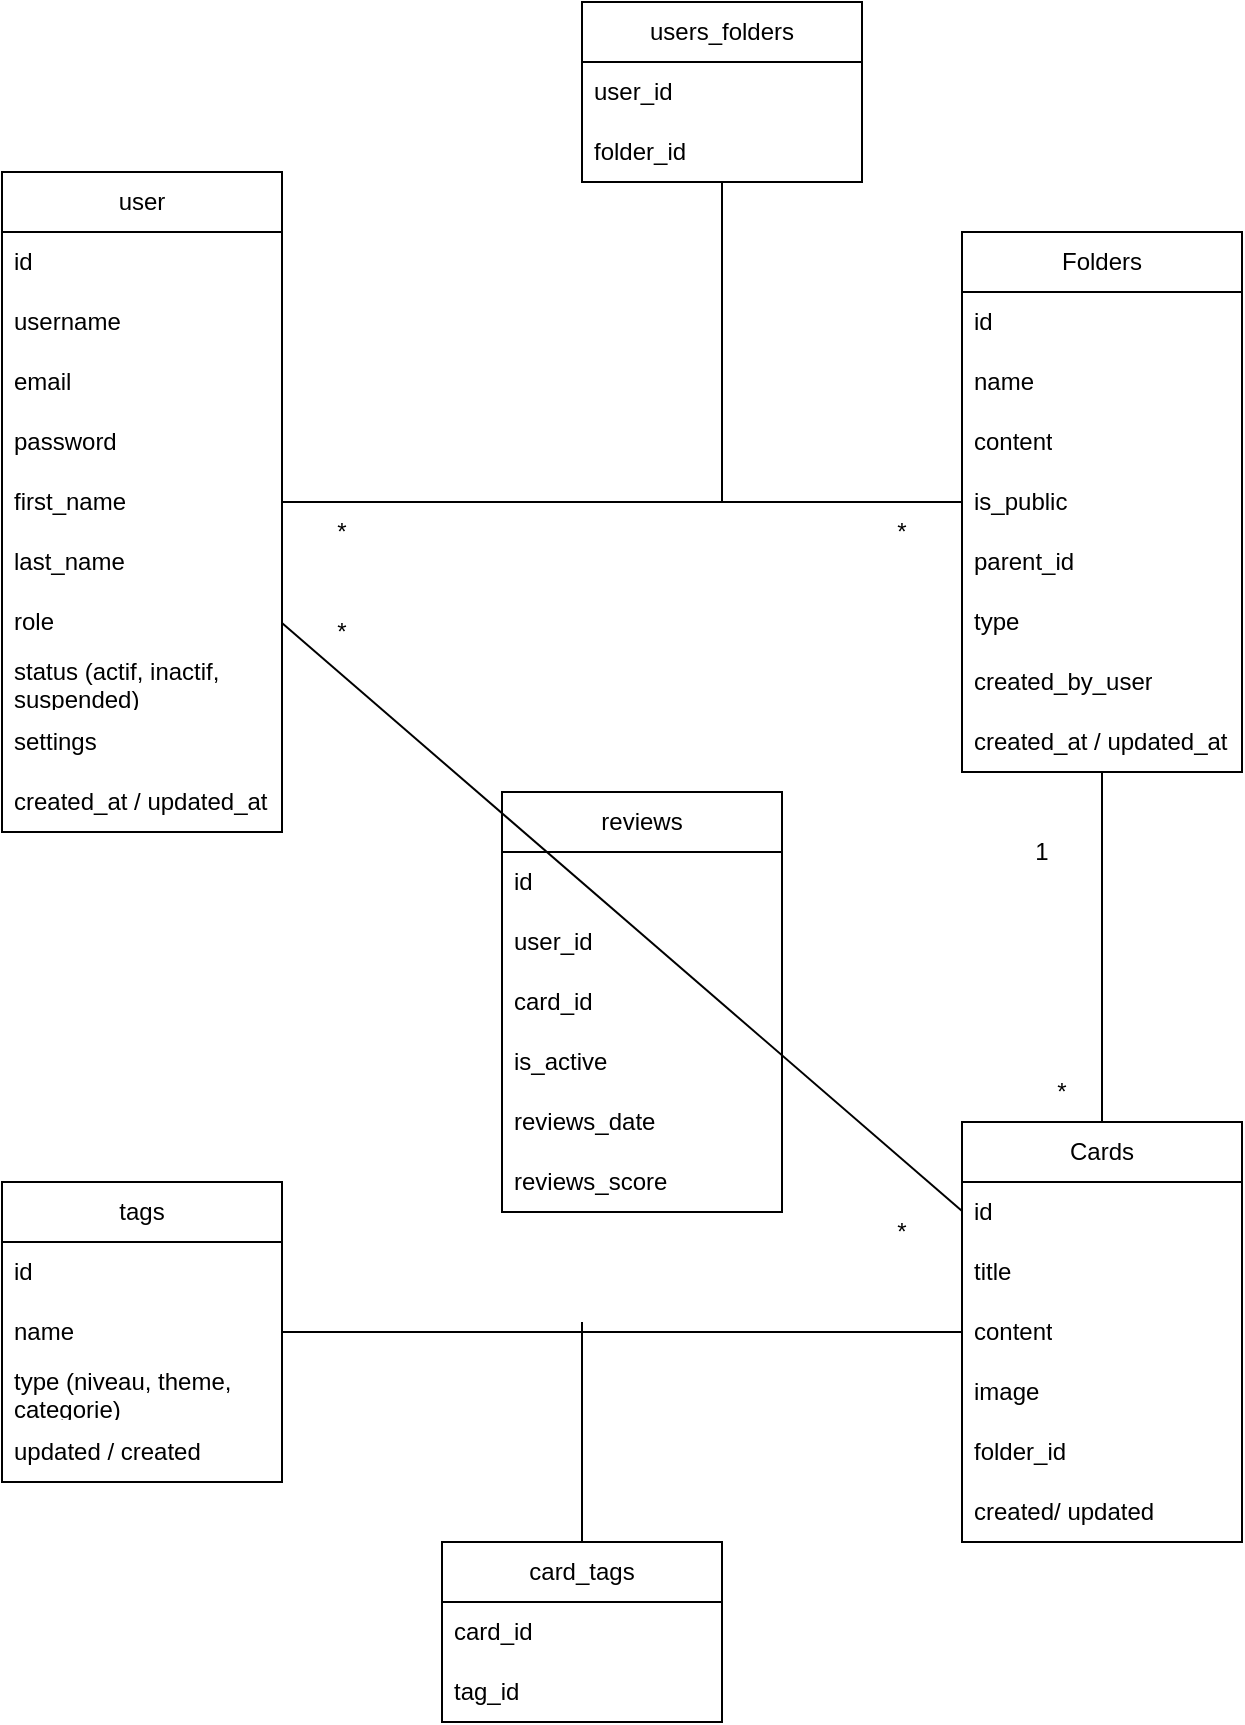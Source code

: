 <mxfile version="24.5.3" type="github">
  <diagram name="Page-1" id="O5cp-iWvGMD85_8pqfXW">
    <mxGraphModel dx="2049" dy="2154" grid="1" gridSize="10" guides="1" tooltips="1" connect="1" arrows="1" fold="1" page="1" pageScale="1" pageWidth="850" pageHeight="1100" math="0" shadow="0">
      <root>
        <mxCell id="0" />
        <mxCell id="1" parent="0" />
        <mxCell id="MQX2fgqR-gd69yyjQIBZ-1" value="Cards" style="swimlane;fontStyle=0;childLayout=stackLayout;horizontal=1;startSize=30;horizontalStack=0;resizeParent=1;resizeParentMax=0;resizeLast=0;collapsible=1;marginBottom=0;whiteSpace=wrap;html=1;" parent="1" vertex="1">
          <mxGeometry x="720" y="420" width="140" height="210" as="geometry" />
        </mxCell>
        <mxCell id="MQX2fgqR-gd69yyjQIBZ-2" value="id" style="text;strokeColor=none;fillColor=none;align=left;verticalAlign=middle;spacingLeft=4;spacingRight=4;overflow=hidden;points=[[0,0.5],[1,0.5]];portConstraint=eastwest;rotatable=0;whiteSpace=wrap;html=1;" parent="MQX2fgqR-gd69yyjQIBZ-1" vertex="1">
          <mxGeometry y="30" width="140" height="30" as="geometry" />
        </mxCell>
        <mxCell id="MQX2fgqR-gd69yyjQIBZ-3" value="title" style="text;strokeColor=none;fillColor=none;align=left;verticalAlign=middle;spacingLeft=4;spacingRight=4;overflow=hidden;points=[[0,0.5],[1,0.5]];portConstraint=eastwest;rotatable=0;whiteSpace=wrap;html=1;" parent="MQX2fgqR-gd69yyjQIBZ-1" vertex="1">
          <mxGeometry y="60" width="140" height="30" as="geometry" />
        </mxCell>
        <mxCell id="MQX2fgqR-gd69yyjQIBZ-9" value="content" style="text;strokeColor=none;fillColor=none;align=left;verticalAlign=middle;spacingLeft=4;spacingRight=4;overflow=hidden;points=[[0,0.5],[1,0.5]];portConstraint=eastwest;rotatable=0;whiteSpace=wrap;html=1;" parent="MQX2fgqR-gd69yyjQIBZ-1" vertex="1">
          <mxGeometry y="90" width="140" height="30" as="geometry" />
        </mxCell>
        <mxCell id="MQX2fgqR-gd69yyjQIBZ-4" value="image" style="text;strokeColor=none;fillColor=none;align=left;verticalAlign=middle;spacingLeft=4;spacingRight=4;overflow=hidden;points=[[0,0.5],[1,0.5]];portConstraint=eastwest;rotatable=0;whiteSpace=wrap;html=1;" parent="MQX2fgqR-gd69yyjQIBZ-1" vertex="1">
          <mxGeometry y="120" width="140" height="30" as="geometry" />
        </mxCell>
        <mxCell id="vNxwJtx3IvfSbrrLiOxY-9" value="folder_id" style="text;strokeColor=none;fillColor=none;align=left;verticalAlign=middle;spacingLeft=4;spacingRight=4;overflow=hidden;points=[[0,0.5],[1,0.5]];portConstraint=eastwest;rotatable=0;whiteSpace=wrap;html=1;" parent="MQX2fgqR-gd69yyjQIBZ-1" vertex="1">
          <mxGeometry y="150" width="140" height="30" as="geometry" />
        </mxCell>
        <mxCell id="vNxwJtx3IvfSbrrLiOxY-1" value="created/ updated" style="text;strokeColor=none;fillColor=none;align=left;verticalAlign=middle;spacingLeft=4;spacingRight=4;overflow=hidden;points=[[0,0.5],[1,0.5]];portConstraint=eastwest;rotatable=0;whiteSpace=wrap;html=1;" parent="MQX2fgqR-gd69yyjQIBZ-1" vertex="1">
          <mxGeometry y="180" width="140" height="30" as="geometry" />
        </mxCell>
        <mxCell id="MQX2fgqR-gd69yyjQIBZ-5" value="Folders" style="swimlane;fontStyle=0;childLayout=stackLayout;horizontal=1;startSize=30;horizontalStack=0;resizeParent=1;resizeParentMax=0;resizeLast=0;collapsible=1;marginBottom=0;whiteSpace=wrap;html=1;" parent="1" vertex="1">
          <mxGeometry x="720" y="-25" width="140" height="270" as="geometry" />
        </mxCell>
        <mxCell id="MQX2fgqR-gd69yyjQIBZ-6" value="id" style="text;strokeColor=none;fillColor=none;align=left;verticalAlign=middle;spacingLeft=4;spacingRight=4;overflow=hidden;points=[[0,0.5],[1,0.5]];portConstraint=eastwest;rotatable=0;whiteSpace=wrap;html=1;" parent="MQX2fgqR-gd69yyjQIBZ-5" vertex="1">
          <mxGeometry y="30" width="140" height="30" as="geometry" />
        </mxCell>
        <mxCell id="1uJLdiyHnS61rjW3pK6A-13" value="name" style="text;strokeColor=none;fillColor=none;align=left;verticalAlign=middle;spacingLeft=4;spacingRight=4;overflow=hidden;points=[[0,0.5],[1,0.5]];portConstraint=eastwest;rotatable=0;whiteSpace=wrap;html=1;" parent="MQX2fgqR-gd69yyjQIBZ-5" vertex="1">
          <mxGeometry y="60" width="140" height="30" as="geometry" />
        </mxCell>
        <mxCell id="MQX2fgqR-gd69yyjQIBZ-7" value="content" style="text;strokeColor=none;fillColor=none;align=left;verticalAlign=middle;spacingLeft=4;spacingRight=4;overflow=hidden;points=[[0,0.5],[1,0.5]];portConstraint=eastwest;rotatable=0;whiteSpace=wrap;html=1;" parent="MQX2fgqR-gd69yyjQIBZ-5" vertex="1">
          <mxGeometry y="90" width="140" height="30" as="geometry" />
        </mxCell>
        <mxCell id="1uJLdiyHnS61rjW3pK6A-52" value="is_public" style="text;strokeColor=none;fillColor=none;align=left;verticalAlign=middle;spacingLeft=4;spacingRight=4;overflow=hidden;points=[[0,0.5],[1,0.5]];portConstraint=eastwest;rotatable=0;whiteSpace=wrap;html=1;" parent="MQX2fgqR-gd69yyjQIBZ-5" vertex="1">
          <mxGeometry y="120" width="140" height="30" as="geometry" />
        </mxCell>
        <mxCell id="1uJLdiyHnS61rjW3pK6A-49" value="parent_id" style="text;strokeColor=none;fillColor=none;align=left;verticalAlign=middle;spacingLeft=4;spacingRight=4;overflow=hidden;points=[[0,0.5],[1,0.5]];portConstraint=eastwest;rotatable=0;whiteSpace=wrap;html=1;" parent="MQX2fgqR-gd69yyjQIBZ-5" vertex="1">
          <mxGeometry y="150" width="140" height="30" as="geometry" />
        </mxCell>
        <mxCell id="1uJLdiyHnS61rjW3pK6A-46" value="type" style="text;strokeColor=none;fillColor=none;align=left;verticalAlign=middle;spacingLeft=4;spacingRight=4;overflow=hidden;points=[[0,0.5],[1,0.5]];portConstraint=eastwest;rotatable=0;whiteSpace=wrap;html=1;" parent="MQX2fgqR-gd69yyjQIBZ-5" vertex="1">
          <mxGeometry y="180" width="140" height="30" as="geometry" />
        </mxCell>
        <mxCell id="1uJLdiyHnS61rjW3pK6A-11" value="created_by_user" style="text;strokeColor=none;fillColor=none;align=left;verticalAlign=middle;spacingLeft=4;spacingRight=4;overflow=hidden;points=[[0,0.5],[1,0.5]];portConstraint=eastwest;rotatable=0;whiteSpace=wrap;html=1;" parent="MQX2fgqR-gd69yyjQIBZ-5" vertex="1">
          <mxGeometry y="210" width="140" height="30" as="geometry" />
        </mxCell>
        <mxCell id="1uJLdiyHnS61rjW3pK6A-17" value="created_at / updated_at" style="text;strokeColor=none;fillColor=none;align=left;verticalAlign=middle;spacingLeft=4;spacingRight=4;overflow=hidden;points=[[0,0.5],[1,0.5]];portConstraint=eastwest;rotatable=0;whiteSpace=wrap;html=1;" parent="MQX2fgqR-gd69yyjQIBZ-5" vertex="1">
          <mxGeometry y="240" width="140" height="30" as="geometry" />
        </mxCell>
        <mxCell id="MQX2fgqR-gd69yyjQIBZ-11" value="" style="endArrow=none;html=1;rounded=0;" parent="1" source="MQX2fgqR-gd69yyjQIBZ-1" target="MQX2fgqR-gd69yyjQIBZ-5" edge="1">
          <mxGeometry width="50" height="50" relative="1" as="geometry">
            <mxPoint x="670" y="320" as="sourcePoint" />
            <mxPoint x="720" y="270" as="targetPoint" />
          </mxGeometry>
        </mxCell>
        <mxCell id="MQX2fgqR-gd69yyjQIBZ-15" value="user" style="swimlane;fontStyle=0;childLayout=stackLayout;horizontal=1;startSize=30;horizontalStack=0;resizeParent=1;resizeParentMax=0;resizeLast=0;collapsible=1;marginBottom=0;whiteSpace=wrap;html=1;" parent="1" vertex="1">
          <mxGeometry x="240" y="-55" width="140" height="330" as="geometry" />
        </mxCell>
        <mxCell id="1uJLdiyHnS61rjW3pK6A-9" value="id" style="text;strokeColor=none;fillColor=none;align=left;verticalAlign=middle;spacingLeft=4;spacingRight=4;overflow=hidden;points=[[0,0.5],[1,0.5]];portConstraint=eastwest;rotatable=0;whiteSpace=wrap;html=1;" parent="MQX2fgqR-gd69yyjQIBZ-15" vertex="1">
          <mxGeometry y="30" width="140" height="30" as="geometry" />
        </mxCell>
        <mxCell id="MQX2fgqR-gd69yyjQIBZ-18" value="username" style="text;strokeColor=none;fillColor=none;align=left;verticalAlign=middle;spacingLeft=4;spacingRight=4;overflow=hidden;points=[[0,0.5],[1,0.5]];portConstraint=eastwest;rotatable=0;whiteSpace=wrap;html=1;" parent="MQX2fgqR-gd69yyjQIBZ-15" vertex="1">
          <mxGeometry y="60" width="140" height="30" as="geometry" />
        </mxCell>
        <mxCell id="MQX2fgqR-gd69yyjQIBZ-16" value="email" style="text;strokeColor=none;fillColor=none;align=left;verticalAlign=middle;spacingLeft=4;spacingRight=4;overflow=hidden;points=[[0,0.5],[1,0.5]];portConstraint=eastwest;rotatable=0;whiteSpace=wrap;html=1;" parent="MQX2fgqR-gd69yyjQIBZ-15" vertex="1">
          <mxGeometry y="90" width="140" height="30" as="geometry" />
        </mxCell>
        <mxCell id="MQX2fgqR-gd69yyjQIBZ-17" value="password" style="text;strokeColor=none;fillColor=none;align=left;verticalAlign=middle;spacingLeft=4;spacingRight=4;overflow=hidden;points=[[0,0.5],[1,0.5]];portConstraint=eastwest;rotatable=0;whiteSpace=wrap;html=1;" parent="MQX2fgqR-gd69yyjQIBZ-15" vertex="1">
          <mxGeometry y="120" width="140" height="30" as="geometry" />
        </mxCell>
        <mxCell id="1uJLdiyHnS61rjW3pK6A-18" value="first_name" style="text;strokeColor=none;fillColor=none;align=left;verticalAlign=middle;spacingLeft=4;spacingRight=4;overflow=hidden;points=[[0,0.5],[1,0.5]];portConstraint=eastwest;rotatable=0;whiteSpace=wrap;html=1;" parent="MQX2fgqR-gd69yyjQIBZ-15" vertex="1">
          <mxGeometry y="150" width="140" height="30" as="geometry" />
        </mxCell>
        <mxCell id="1uJLdiyHnS61rjW3pK6A-19" value="last_name" style="text;strokeColor=none;fillColor=none;align=left;verticalAlign=middle;spacingLeft=4;spacingRight=4;overflow=hidden;points=[[0,0.5],[1,0.5]];portConstraint=eastwest;rotatable=0;whiteSpace=wrap;html=1;" parent="MQX2fgqR-gd69yyjQIBZ-15" vertex="1">
          <mxGeometry y="180" width="140" height="30" as="geometry" />
        </mxCell>
        <mxCell id="MQX2fgqR-gd69yyjQIBZ-20" value="role" style="text;strokeColor=none;fillColor=none;align=left;verticalAlign=middle;spacingLeft=4;spacingRight=4;overflow=hidden;points=[[0,0.5],[1,0.5]];portConstraint=eastwest;rotatable=0;whiteSpace=wrap;html=1;" parent="MQX2fgqR-gd69yyjQIBZ-15" vertex="1">
          <mxGeometry y="210" width="140" height="30" as="geometry" />
        </mxCell>
        <mxCell id="1uJLdiyHnS61rjW3pK6A-12" value="status (actif, inactif, suspended)" style="text;strokeColor=none;fillColor=none;align=left;verticalAlign=middle;spacingLeft=4;spacingRight=4;overflow=hidden;points=[[0,0.5],[1,0.5]];portConstraint=eastwest;rotatable=0;whiteSpace=wrap;html=1;" parent="MQX2fgqR-gd69yyjQIBZ-15" vertex="1">
          <mxGeometry y="240" width="140" height="30" as="geometry" />
        </mxCell>
        <mxCell id="1uJLdiyHnS61rjW3pK6A-14" value="settings" style="text;strokeColor=none;fillColor=none;align=left;verticalAlign=middle;spacingLeft=4;spacingRight=4;overflow=hidden;points=[[0,0.5],[1,0.5]];portConstraint=eastwest;rotatable=0;whiteSpace=wrap;html=1;" parent="MQX2fgqR-gd69yyjQIBZ-15" vertex="1">
          <mxGeometry y="270" width="140" height="30" as="geometry" />
        </mxCell>
        <mxCell id="1uJLdiyHnS61rjW3pK6A-15" value="created_at / updated_at" style="text;strokeColor=none;fillColor=none;align=left;verticalAlign=middle;spacingLeft=4;spacingRight=4;overflow=hidden;points=[[0,0.5],[1,0.5]];portConstraint=eastwest;rotatable=0;whiteSpace=wrap;html=1;" parent="MQX2fgqR-gd69yyjQIBZ-15" vertex="1">
          <mxGeometry y="300" width="140" height="30" as="geometry" />
        </mxCell>
        <mxCell id="vNxwJtx3IvfSbrrLiOxY-3" value="*" style="text;html=1;strokeColor=none;fillColor=none;align=center;verticalAlign=middle;whiteSpace=wrap;rounded=0;" parent="1" vertex="1">
          <mxGeometry x="380" y="110" width="60" height="30" as="geometry" />
        </mxCell>
        <mxCell id="vNxwJtx3IvfSbrrLiOxY-6" value="" style="endArrow=none;html=1;rounded=0;" parent="1" source="MQX2fgqR-gd69yyjQIBZ-15" target="MQX2fgqR-gd69yyjQIBZ-5" edge="1">
          <mxGeometry width="50" height="50" relative="1" as="geometry">
            <mxPoint x="540" y="292" as="sourcePoint" />
            <mxPoint x="750" y="283" as="targetPoint" />
          </mxGeometry>
        </mxCell>
        <mxCell id="1uJLdiyHnS61rjW3pK6A-21" value="reviews" style="swimlane;fontStyle=0;childLayout=stackLayout;horizontal=1;startSize=30;horizontalStack=0;resizeParent=1;resizeParentMax=0;resizeLast=0;collapsible=1;marginBottom=0;whiteSpace=wrap;html=1;" parent="1" vertex="1">
          <mxGeometry x="490" y="255" width="140" height="210" as="geometry" />
        </mxCell>
        <mxCell id="1uJLdiyHnS61rjW3pK6A-26" value="id" style="text;strokeColor=none;fillColor=none;align=left;verticalAlign=middle;spacingLeft=4;spacingRight=4;overflow=hidden;points=[[0,0.5],[1,0.5]];portConstraint=eastwest;rotatable=0;whiteSpace=wrap;html=1;" parent="1uJLdiyHnS61rjW3pK6A-21" vertex="1">
          <mxGeometry y="30" width="140" height="30" as="geometry" />
        </mxCell>
        <mxCell id="1uJLdiyHnS61rjW3pK6A-22" value="user_id" style="text;strokeColor=none;fillColor=none;align=left;verticalAlign=middle;spacingLeft=4;spacingRight=4;overflow=hidden;points=[[0,0.5],[1,0.5]];portConstraint=eastwest;rotatable=0;whiteSpace=wrap;html=1;" parent="1uJLdiyHnS61rjW3pK6A-21" vertex="1">
          <mxGeometry y="60" width="140" height="30" as="geometry" />
        </mxCell>
        <mxCell id="1uJLdiyHnS61rjW3pK6A-23" value="card_id" style="text;strokeColor=none;fillColor=none;align=left;verticalAlign=middle;spacingLeft=4;spacingRight=4;overflow=hidden;points=[[0,0.5],[1,0.5]];portConstraint=eastwest;rotatable=0;whiteSpace=wrap;html=1;" parent="1uJLdiyHnS61rjW3pK6A-21" vertex="1">
          <mxGeometry y="90" width="140" height="30" as="geometry" />
        </mxCell>
        <mxCell id="JR9R878DP1fo_iBaEDDK-2" value="is_active" style="text;strokeColor=none;fillColor=none;align=left;verticalAlign=middle;spacingLeft=4;spacingRight=4;overflow=hidden;points=[[0,0.5],[1,0.5]];portConstraint=eastwest;rotatable=0;whiteSpace=wrap;html=1;" parent="1uJLdiyHnS61rjW3pK6A-21" vertex="1">
          <mxGeometry y="120" width="140" height="30" as="geometry" />
        </mxCell>
        <mxCell id="1uJLdiyHnS61rjW3pK6A-24" value="reviews_date" style="text;strokeColor=none;fillColor=none;align=left;verticalAlign=middle;spacingLeft=4;spacingRight=4;overflow=hidden;points=[[0,0.5],[1,0.5]];portConstraint=eastwest;rotatable=0;whiteSpace=wrap;html=1;" parent="1uJLdiyHnS61rjW3pK6A-21" vertex="1">
          <mxGeometry y="150" width="140" height="30" as="geometry" />
        </mxCell>
        <mxCell id="1uJLdiyHnS61rjW3pK6A-25" value="reviews_score" style="text;strokeColor=none;fillColor=none;align=left;verticalAlign=middle;spacingLeft=4;spacingRight=4;overflow=hidden;points=[[0,0.5],[1,0.5]];portConstraint=eastwest;rotatable=0;whiteSpace=wrap;html=1;" parent="1uJLdiyHnS61rjW3pK6A-21" vertex="1">
          <mxGeometry y="180" width="140" height="30" as="geometry" />
        </mxCell>
        <mxCell id="1uJLdiyHnS61rjW3pK6A-30" value="tags" style="swimlane;fontStyle=0;childLayout=stackLayout;horizontal=1;startSize=30;horizontalStack=0;resizeParent=1;resizeParentMax=0;resizeLast=0;collapsible=1;marginBottom=0;whiteSpace=wrap;html=1;" parent="1" vertex="1">
          <mxGeometry x="240" y="450" width="140" height="150" as="geometry" />
        </mxCell>
        <mxCell id="1uJLdiyHnS61rjW3pK6A-31" value="id" style="text;strokeColor=none;fillColor=none;align=left;verticalAlign=middle;spacingLeft=4;spacingRight=4;overflow=hidden;points=[[0,0.5],[1,0.5]];portConstraint=eastwest;rotatable=0;whiteSpace=wrap;html=1;" parent="1uJLdiyHnS61rjW3pK6A-30" vertex="1">
          <mxGeometry y="30" width="140" height="30" as="geometry" />
        </mxCell>
        <mxCell id="1uJLdiyHnS61rjW3pK6A-32" value="name" style="text;strokeColor=none;fillColor=none;align=left;verticalAlign=middle;spacingLeft=4;spacingRight=4;overflow=hidden;points=[[0,0.5],[1,0.5]];portConstraint=eastwest;rotatable=0;whiteSpace=wrap;html=1;" parent="1uJLdiyHnS61rjW3pK6A-30" vertex="1">
          <mxGeometry y="60" width="140" height="30" as="geometry" />
        </mxCell>
        <mxCell id="1uJLdiyHnS61rjW3pK6A-40" value="type (niveau, theme, categorie)" style="text;strokeColor=none;fillColor=none;align=left;verticalAlign=middle;spacingLeft=4;spacingRight=4;overflow=hidden;points=[[0,0.5],[1,0.5]];portConstraint=eastwest;rotatable=0;whiteSpace=wrap;html=1;" parent="1uJLdiyHnS61rjW3pK6A-30" vertex="1">
          <mxGeometry y="90" width="140" height="30" as="geometry" />
        </mxCell>
        <mxCell id="1uJLdiyHnS61rjW3pK6A-35" value="updated / created" style="text;strokeColor=none;fillColor=none;align=left;verticalAlign=middle;spacingLeft=4;spacingRight=4;overflow=hidden;points=[[0,0.5],[1,0.5]];portConstraint=eastwest;rotatable=0;whiteSpace=wrap;html=1;" parent="1uJLdiyHnS61rjW3pK6A-30" vertex="1">
          <mxGeometry y="120" width="140" height="30" as="geometry" />
        </mxCell>
        <mxCell id="1uJLdiyHnS61rjW3pK6A-36" value="card_tags" style="swimlane;fontStyle=0;childLayout=stackLayout;horizontal=1;startSize=30;horizontalStack=0;resizeParent=1;resizeParentMax=0;resizeLast=0;collapsible=1;marginBottom=0;whiteSpace=wrap;html=1;" parent="1" vertex="1">
          <mxGeometry x="460" y="630" width="140" height="90" as="geometry" />
        </mxCell>
        <mxCell id="1uJLdiyHnS61rjW3pK6A-37" value="card_id" style="text;strokeColor=none;fillColor=none;align=left;verticalAlign=middle;spacingLeft=4;spacingRight=4;overflow=hidden;points=[[0,0.5],[1,0.5]];portConstraint=eastwest;rotatable=0;whiteSpace=wrap;html=1;" parent="1uJLdiyHnS61rjW3pK6A-36" vertex="1">
          <mxGeometry y="30" width="140" height="30" as="geometry" />
        </mxCell>
        <mxCell id="1uJLdiyHnS61rjW3pK6A-38" value="tag_id" style="text;strokeColor=none;fillColor=none;align=left;verticalAlign=middle;spacingLeft=4;spacingRight=4;overflow=hidden;points=[[0,0.5],[1,0.5]];portConstraint=eastwest;rotatable=0;whiteSpace=wrap;html=1;" parent="1uJLdiyHnS61rjW3pK6A-36" vertex="1">
          <mxGeometry y="60" width="140" height="30" as="geometry" />
        </mxCell>
        <mxCell id="1uJLdiyHnS61rjW3pK6A-53" value="users_folders" style="swimlane;fontStyle=0;childLayout=stackLayout;horizontal=1;startSize=30;horizontalStack=0;resizeParent=1;resizeParentMax=0;resizeLast=0;collapsible=1;marginBottom=0;whiteSpace=wrap;html=1;" parent="1" vertex="1">
          <mxGeometry x="530" y="-140" width="140" height="90" as="geometry" />
        </mxCell>
        <mxCell id="1uJLdiyHnS61rjW3pK6A-54" value="user_id" style="text;strokeColor=none;fillColor=none;align=left;verticalAlign=middle;spacingLeft=4;spacingRight=4;overflow=hidden;points=[[0,0.5],[1,0.5]];portConstraint=eastwest;rotatable=0;whiteSpace=wrap;html=1;" parent="1uJLdiyHnS61rjW3pK6A-53" vertex="1">
          <mxGeometry y="30" width="140" height="30" as="geometry" />
        </mxCell>
        <mxCell id="1uJLdiyHnS61rjW3pK6A-55" value="folder_id" style="text;strokeColor=none;fillColor=none;align=left;verticalAlign=middle;spacingLeft=4;spacingRight=4;overflow=hidden;points=[[0,0.5],[1,0.5]];portConstraint=eastwest;rotatable=0;whiteSpace=wrap;html=1;" parent="1uJLdiyHnS61rjW3pK6A-53" vertex="1">
          <mxGeometry y="60" width="140" height="30" as="geometry" />
        </mxCell>
        <mxCell id="1uJLdiyHnS61rjW3pK6A-66" value="" style="endArrow=none;html=1;rounded=0;" parent="1" target="1uJLdiyHnS61rjW3pK6A-53" edge="1">
          <mxGeometry width="50" height="50" relative="1" as="geometry">
            <mxPoint x="600" y="110" as="sourcePoint" />
            <mxPoint x="670" y="190" as="targetPoint" />
          </mxGeometry>
        </mxCell>
        <mxCell id="1uJLdiyHnS61rjW3pK6A-67" value="" style="endArrow=none;html=1;rounded=0;" parent="1" source="1uJLdiyHnS61rjW3pK6A-30" target="MQX2fgqR-gd69yyjQIBZ-1" edge="1">
          <mxGeometry width="50" height="50" relative="1" as="geometry">
            <mxPoint x="470" y="340" as="sourcePoint" />
            <mxPoint x="520" y="290" as="targetPoint" />
          </mxGeometry>
        </mxCell>
        <mxCell id="1uJLdiyHnS61rjW3pK6A-69" value="" style="endArrow=none;html=1;rounded=0;" parent="1" target="1uJLdiyHnS61rjW3pK6A-36" edge="1">
          <mxGeometry width="50" height="50" relative="1" as="geometry">
            <mxPoint x="530" y="520" as="sourcePoint" />
            <mxPoint x="520" y="260" as="targetPoint" />
          </mxGeometry>
        </mxCell>
        <mxCell id="1uJLdiyHnS61rjW3pK6A-70" value="*" style="text;html=1;strokeColor=none;fillColor=none;align=center;verticalAlign=middle;whiteSpace=wrap;rounded=0;" parent="1" vertex="1">
          <mxGeometry x="660" y="110" width="60" height="30" as="geometry" />
        </mxCell>
        <mxCell id="1uJLdiyHnS61rjW3pK6A-76" value="1" style="text;html=1;strokeColor=none;fillColor=none;align=center;verticalAlign=middle;whiteSpace=wrap;rounded=0;" parent="1" vertex="1">
          <mxGeometry x="740" y="270" width="40" height="30" as="geometry" />
        </mxCell>
        <mxCell id="1uJLdiyHnS61rjW3pK6A-77" value="*" style="text;html=1;strokeColor=none;fillColor=none;align=center;verticalAlign=middle;whiteSpace=wrap;rounded=0;" parent="1" vertex="1">
          <mxGeometry x="750" y="390" width="40" height="30" as="geometry" />
        </mxCell>
        <mxCell id="1uJLdiyHnS61rjW3pK6A-78" value="" style="endArrow=none;html=1;rounded=0;" parent="1" source="MQX2fgqR-gd69yyjQIBZ-15" target="MQX2fgqR-gd69yyjQIBZ-1" edge="1">
          <mxGeometry width="50" height="50" relative="1" as="geometry">
            <mxPoint x="610" y="370" as="sourcePoint" />
            <mxPoint x="660" y="320" as="targetPoint" />
          </mxGeometry>
        </mxCell>
        <mxCell id="1uJLdiyHnS61rjW3pK6A-79" value="*" style="text;html=1;strokeColor=none;fillColor=none;align=center;verticalAlign=middle;whiteSpace=wrap;rounded=0;" parent="1" vertex="1">
          <mxGeometry x="380" y="160" width="60" height="30" as="geometry" />
        </mxCell>
        <mxCell id="1uJLdiyHnS61rjW3pK6A-80" value="*" style="text;html=1;strokeColor=none;fillColor=none;align=center;verticalAlign=middle;whiteSpace=wrap;rounded=0;" parent="1" vertex="1">
          <mxGeometry x="660" y="460" width="60" height="30" as="geometry" />
        </mxCell>
      </root>
    </mxGraphModel>
  </diagram>
</mxfile>
